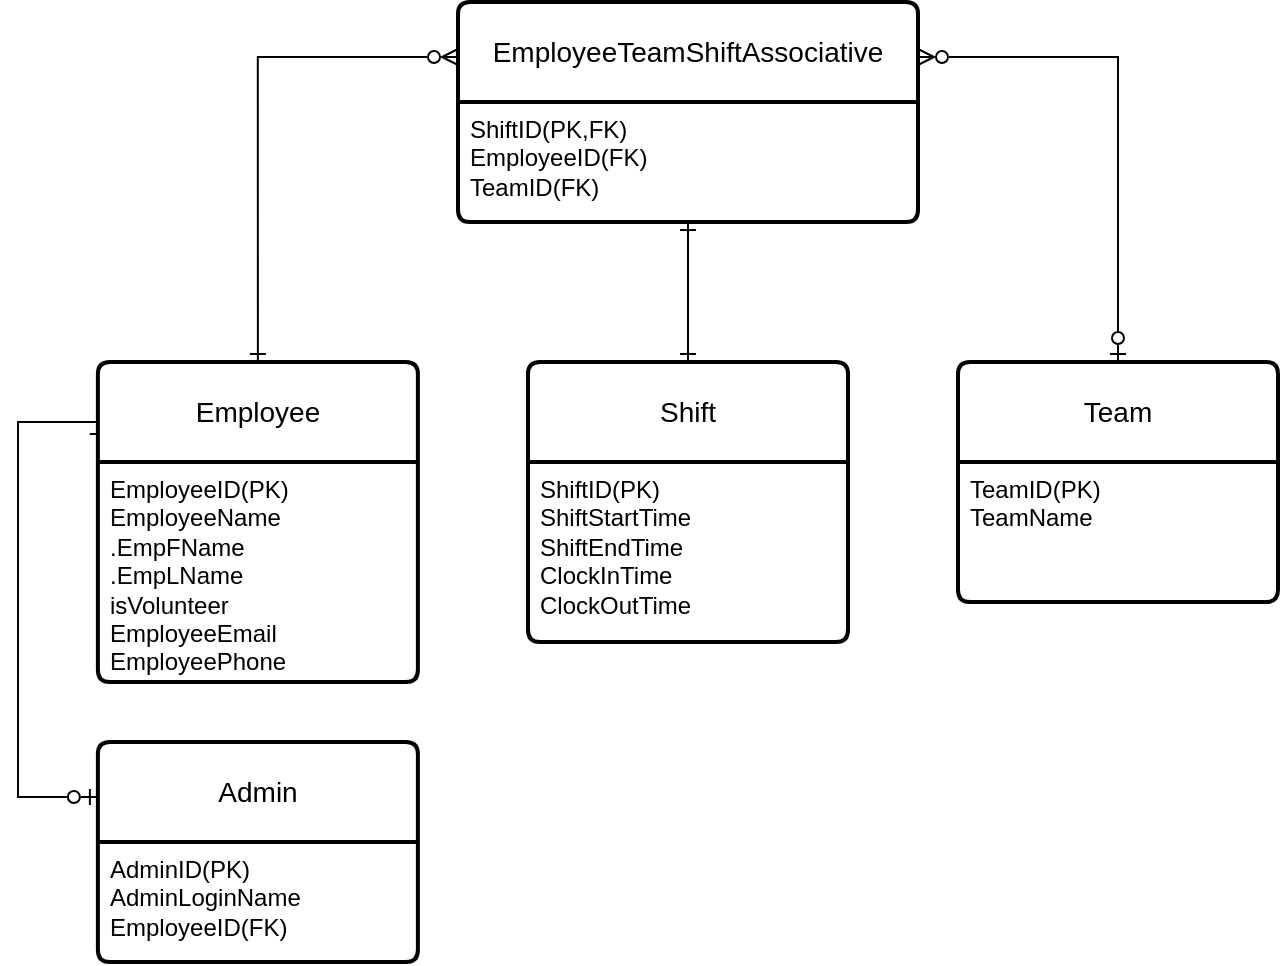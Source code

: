<mxfile version="24.8.3">
  <diagram name="Page-1" id="6XgxonXH2TrhGqHr0vvf">
    <mxGraphModel dx="910" dy="546" grid="1" gridSize="10" guides="1" tooltips="1" connect="1" arrows="1" fold="1" page="1" pageScale="1" pageWidth="850" pageHeight="1100" math="0" shadow="0">
      <root>
        <mxCell id="0" />
        <mxCell id="1" parent="0" />
        <mxCell id="Hi8Xjqae67IuLqTUKgLO-19" style="edgeStyle=orthogonalEdgeStyle;shape=connector;rounded=0;orthogonalLoop=1;jettySize=auto;html=1;exitX=0.5;exitY=0;exitDx=0;exitDy=0;entryX=0;entryY=0.25;entryDx=0;entryDy=0;strokeColor=default;align=center;verticalAlign=middle;fontFamily=Helvetica;fontSize=11;fontColor=default;labelBackgroundColor=default;endArrow=ERzeroToMany;endFill=0;startArrow=ERone;startFill=0;" parent="1" source="Hi8Xjqae67IuLqTUKgLO-1" target="Hi8Xjqae67IuLqTUKgLO-17" edge="1">
          <mxGeometry relative="1" as="geometry" />
        </mxCell>
        <mxCell id="Hi8Xjqae67IuLqTUKgLO-33" style="edgeStyle=orthogonalEdgeStyle;shape=connector;rounded=0;orthogonalLoop=1;jettySize=auto;html=1;exitX=0;exitY=0.25;exitDx=0;exitDy=0;entryX=0;entryY=0.25;entryDx=0;entryDy=0;strokeColor=default;align=center;verticalAlign=middle;fontFamily=Helvetica;fontSize=11;fontColor=default;labelBackgroundColor=default;endArrow=ERzeroToOne;endFill=0;startArrow=ERone;startFill=0;" parent="1" source="Hi8Xjqae67IuLqTUKgLO-1" target="Hi8Xjqae67IuLqTUKgLO-3" edge="1">
          <mxGeometry relative="1" as="geometry">
            <Array as="points">
              <mxPoint x="130" y="240" />
              <mxPoint x="90" y="240" />
              <mxPoint x="90" y="428" />
            </Array>
          </mxGeometry>
        </mxCell>
        <mxCell id="Hi8Xjqae67IuLqTUKgLO-1" value="Employee" style="swimlane;childLayout=stackLayout;horizontal=1;startSize=50;horizontalStack=0;rounded=1;fontSize=14;fontStyle=0;strokeWidth=2;resizeParent=0;resizeLast=1;shadow=0;dashed=0;align=center;arcSize=4;whiteSpace=wrap;html=1;" parent="1" vertex="1">
          <mxGeometry x="129.94" y="210" width="160" height="160" as="geometry" />
        </mxCell>
        <mxCell id="Hi8Xjqae67IuLqTUKgLO-2" value="EmployeeID(PK)&lt;div&gt;EmployeeName&lt;/div&gt;&lt;div&gt;.EmpFName&lt;/div&gt;&lt;div&gt;.EmpLName&lt;/div&gt;&lt;div&gt;isVolunteer&lt;/div&gt;&lt;div&gt;EmployeeEmail&lt;/div&gt;&lt;div&gt;EmployeePhone&lt;/div&gt;&lt;div&gt;&lt;br&gt;&lt;/div&gt;" style="align=left;strokeColor=none;fillColor=none;spacingLeft=4;fontSize=12;verticalAlign=top;resizable=0;rotatable=0;part=1;html=1;" parent="Hi8Xjqae67IuLqTUKgLO-1" vertex="1">
          <mxGeometry y="50" width="160" height="110" as="geometry" />
        </mxCell>
        <mxCell id="Hi8Xjqae67IuLqTUKgLO-3" value="Admin" style="swimlane;childLayout=stackLayout;horizontal=1;startSize=50;horizontalStack=0;rounded=1;fontSize=14;fontStyle=0;strokeWidth=2;resizeParent=0;resizeLast=1;shadow=0;dashed=0;align=center;arcSize=4;whiteSpace=wrap;html=1;" parent="1" vertex="1">
          <mxGeometry x="129.94" y="400" width="160" height="110" as="geometry" />
        </mxCell>
        <mxCell id="Hi8Xjqae67IuLqTUKgLO-4" value="AdminID(PK)&lt;div&gt;AdminLoginName&lt;br&gt;&lt;div&gt;&lt;span style=&quot;background-color: initial;&quot;&gt;EmployeeID(FK)&lt;/span&gt;&lt;/div&gt;&lt;/div&gt;" style="align=left;strokeColor=none;fillColor=none;spacingLeft=4;fontSize=12;verticalAlign=top;resizable=0;rotatable=0;part=1;html=1;" parent="Hi8Xjqae67IuLqTUKgLO-3" vertex="1">
          <mxGeometry y="50" width="160" height="60" as="geometry" />
        </mxCell>
        <mxCell id="Hi8Xjqae67IuLqTUKgLO-21" style="edgeStyle=orthogonalEdgeStyle;shape=connector;rounded=0;orthogonalLoop=1;jettySize=auto;html=1;exitX=0.5;exitY=0;exitDx=0;exitDy=0;strokeColor=default;align=center;verticalAlign=middle;fontFamily=Helvetica;fontSize=11;fontColor=default;labelBackgroundColor=default;endArrow=ERone;endFill=0;startArrow=ERone;startFill=0;" parent="1" source="Hi8Xjqae67IuLqTUKgLO-5" target="Hi8Xjqae67IuLqTUKgLO-18" edge="1">
          <mxGeometry relative="1" as="geometry" />
        </mxCell>
        <mxCell id="Hi8Xjqae67IuLqTUKgLO-5" value="Shift" style="swimlane;childLayout=stackLayout;horizontal=1;startSize=50;horizontalStack=0;rounded=1;fontSize=14;fontStyle=0;strokeWidth=2;resizeParent=0;resizeLast=1;shadow=0;dashed=0;align=center;arcSize=4;whiteSpace=wrap;html=1;" parent="1" vertex="1">
          <mxGeometry x="345" y="210" width="160" height="140" as="geometry" />
        </mxCell>
        <mxCell id="Hi8Xjqae67IuLqTUKgLO-6" value="ShiftID(PK)&lt;div&gt;ShiftStartTime&lt;/div&gt;&lt;div&gt;ShiftEndTime&lt;/div&gt;&lt;div&gt;ClockInTime&lt;/div&gt;&lt;div&gt;ClockOutTime&lt;/div&gt;&lt;div&gt;&lt;br&gt;&lt;/div&gt;" style="align=left;strokeColor=none;fillColor=none;spacingLeft=4;fontSize=12;verticalAlign=top;resizable=0;rotatable=0;part=1;html=1;" parent="Hi8Xjqae67IuLqTUKgLO-5" vertex="1">
          <mxGeometry y="50" width="160" height="90" as="geometry" />
        </mxCell>
        <mxCell id="Hi8Xjqae67IuLqTUKgLO-22" style="edgeStyle=orthogonalEdgeStyle;shape=connector;rounded=0;orthogonalLoop=1;jettySize=auto;html=1;exitX=0.5;exitY=0;exitDx=0;exitDy=0;entryX=1;entryY=0.25;entryDx=0;entryDy=0;strokeColor=default;align=center;verticalAlign=middle;fontFamily=Helvetica;fontSize=11;fontColor=default;labelBackgroundColor=default;endArrow=ERzeroToMany;endFill=0;startArrow=ERzeroToOne;startFill=0;" parent="1" source="Hi8Xjqae67IuLqTUKgLO-7" target="Hi8Xjqae67IuLqTUKgLO-17" edge="1">
          <mxGeometry relative="1" as="geometry" />
        </mxCell>
        <mxCell id="Hi8Xjqae67IuLqTUKgLO-7" value="Team" style="swimlane;childLayout=stackLayout;horizontal=1;startSize=50;horizontalStack=0;rounded=1;fontSize=14;fontStyle=0;strokeWidth=2;resizeParent=0;resizeLast=1;shadow=0;dashed=0;align=center;arcSize=4;whiteSpace=wrap;html=1;" parent="1" vertex="1">
          <mxGeometry x="560" y="210" width="160" height="120" as="geometry" />
        </mxCell>
        <mxCell id="Hi8Xjqae67IuLqTUKgLO-8" value="TeamID(PK)&lt;div&gt;TeamName&lt;/div&gt;" style="align=left;strokeColor=none;fillColor=none;spacingLeft=4;fontSize=12;verticalAlign=top;resizable=0;rotatable=0;part=1;html=1;" parent="Hi8Xjqae67IuLqTUKgLO-7" vertex="1">
          <mxGeometry y="50" width="160" height="70" as="geometry" />
        </mxCell>
        <mxCell id="Hi8Xjqae67IuLqTUKgLO-17" value="EmployeeTeamShiftAssociative" style="swimlane;childLayout=stackLayout;horizontal=1;startSize=50;horizontalStack=0;rounded=1;fontSize=14;fontStyle=0;strokeWidth=2;resizeParent=0;resizeLast=1;shadow=0;dashed=0;align=center;arcSize=4;whiteSpace=wrap;html=1;fontFamily=Helvetica;fontColor=default;labelBackgroundColor=default;" parent="1" vertex="1">
          <mxGeometry x="310" y="30" width="230" height="110" as="geometry" />
        </mxCell>
        <mxCell id="Hi8Xjqae67IuLqTUKgLO-18" value="ShiftID(PK,FK)&lt;div&gt;EmployeeID(FK)&lt;/div&gt;&lt;div&gt;TeamID(FK)&lt;/div&gt;" style="align=left;strokeColor=none;fillColor=none;spacingLeft=4;fontSize=12;verticalAlign=top;resizable=0;rotatable=0;part=1;html=1;fontFamily=Helvetica;fontColor=default;labelBackgroundColor=default;" parent="Hi8Xjqae67IuLqTUKgLO-17" vertex="1">
          <mxGeometry y="50" width="230" height="60" as="geometry" />
        </mxCell>
      </root>
    </mxGraphModel>
  </diagram>
</mxfile>

